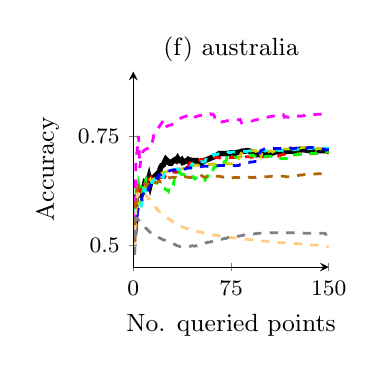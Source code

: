 % This file was created by matlab2tikz v0.0.7.
% Copyright (c) 2008--2010, Nico Schlömer <nico.schloemer@gmail.com>
% All rights reserved.
% 
% The latest updates can be retrieved from
%   http://www.mathworks.com/matlabcentral/fileexchange/22022-matlab2tikz
% where you can also make suggestions and rate matlab2tikz.
% 
\begin{tikzpicture}

% defining custom colors
\definecolor{mycolor1}{rgb}{0.8,0.8,0}
\definecolor{mycolor2}{rgb}{0,1,1}
\definecolor{mycolor3}{rgb}{1,0,1}
\definecolor{mycolor4}{rgb}{1,0.8,0.5}
\definecolor{mycolor5}{rgb}{0.7,0.4,0.01}


\begin{axis}[
footnotesize,
width= 1.6in,
height= 1.6in,
xmin=0, xmax=150,
ymin=0.45, ymax=0.9,
xlabel = {No. queried points},
ylabel = {Accuracy},
title={(f) australia},
ytick={0.5,0.75},
xtick = {0,75,150},
axis on top,
axis y line = left,
axis x line = bottom
%legend entries={$optimal$,$rand$,$IVM$,$maxent$,$QBC2$,$QBC100$,$SVM$},
 %egend style={nodes=right}
]
\addplot [
color=black,
solid,
line width=2.0pt
]
coordinates{ (1,0.524) (2,0.611) (3,0.614) (4,0.617) (5,0.621) (6,0.616) (7,0.622) (8,0.631) (9,0.644) (10,0.642) (11,0.644) (12,0.655) (13,0.641) (14,0.653) (15,0.655) (16,0.657) (17,0.66) (18,0.663) (19,0.659) (20,0.67) (21,0.679) (22,0.684) (23,0.685) (24,0.692) (25,0.698) (26,0.695) (27,0.691) (28,0.689) (29,0.689) (30,0.693) (31,0.695) (32,0.697) (33,0.695) (34,0.7) (35,0.695) (36,0.695) (37,0.697) (38,0.691) (39,0.692) (40,0.694) (41,0.694) (42,0.697) (43,0.694) (44,0.696) (45,0.695) (46,0.694) (47,0.695) (48,0.694) (49,0.695) (50,0.693) (51,0.691) (52,0.69) (53,0.692) (54,0.693) (55,0.695) (56,0.697) (57,0.698) (58,0.699) (59,0.7) (60,0.702) (61,0.703) (62,0.704) (63,0.705) (64,0.707) (65,0.709) (66,0.711) (67,0.711) (68,0.711) (69,0.711) (70,0.711) (71,0.711) (72,0.711) (73,0.712) (74,0.712) (75,0.713) (76,0.713) (77,0.713) (78,0.712) (79,0.713) (80,0.714) (81,0.714) (82,0.715) (83,0.716) (84,0.717) (85,0.717) (86,0.717) (87,0.718) (88,0.718) (89,0.717) (90,0.716) (91,0.715) (92,0.713) (93,0.712) (94,0.709) (95,0.709) (96,0.709) (97,0.709) (98,0.709) (99,0.709) (100,0.71) (101,0.711) (102,0.711) (103,0.71) (104,0.71) (105,0.711) (106,0.712) (107,0.713) (108,0.714) (109,0.715) (110,0.715) (111,0.715) (112,0.715) (113,0.715) (114,0.715) (115,0.715) (116,0.715) (117,0.716) (118,0.717) (119,0.717) (120,0.717) (121,0.717) (122,0.717) (123,0.717) (124,0.718) (125,0.719) (126,0.72) (127,0.72) (128,0.721) (129,0.72) (130,0.721) (131,0.72) (132,0.72) (133,0.719) (134,0.719) (135,0.718) (136,0.718) (137,0.718) (138,0.718) (139,0.718) (140,0.718) (141,0.718) (142,0.718) (143,0.718) (144,0.718) (145,0.718) (146,0.718) (147,0.718) (148,0.718) (149,0.719) (150,0.719)
};

\addplot [
color=red,
dashed,
line width=1.0pt
]
coordinates{ (1,0.511) (2,0.611) (3,0.609) (4,0.618) (5,0.628) (6,0.632) (7,0.635) (8,0.638) (9,0.636) (10,0.644) (11,0.649) (12,0.652) (13,0.65) (14,0.658) (15,0.655) (16,0.654) (17,0.655) (18,0.653) (19,0.654) (20,0.655) (21,0.656) (22,0.657) (23,0.656) (24,0.656) (25,0.662) (26,0.663) (27,0.667) (28,0.668) (29,0.667) (30,0.669) (31,0.669) (32,0.668) (33,0.668) (34,0.668) (35,0.668) (36,0.673) (37,0.673) (38,0.673) (39,0.673) (40,0.68) (41,0.68) (42,0.68) (43,0.689) (44,0.692) (45,0.693) (46,0.692) (47,0.693) (48,0.693) (49,0.693) (50,0.693) (51,0.696) (52,0.698) (53,0.697) (54,0.699) (55,0.699) (56,0.698) (57,0.699) (58,0.699) (59,0.704) (60,0.704) (61,0.703) (62,0.703) (63,0.703) (64,0.702) (65,0.702) (66,0.701) (67,0.702) (68,0.703) (69,0.702) (70,0.703) (71,0.702) (72,0.702) (73,0.702) (74,0.702) (75,0.702) (76,0.702) (77,0.702) (78,0.702) (79,0.702) (80,0.702) (81,0.701) (82,0.702) (83,0.702) (84,0.702) (85,0.704) (86,0.704) (87,0.704) (88,0.704) (89,0.704) (90,0.703) (91,0.703) (92,0.703) (93,0.703) (94,0.702) (95,0.704) (96,0.704) (97,0.703) (98,0.704) (99,0.704) (100,0.704) (101,0.704) (102,0.704) (103,0.705) (104,0.704) (105,0.704) (106,0.704) (107,0.704) (108,0.705) (109,0.706) (110,0.705) (111,0.705) (112,0.706) (113,0.707) (114,0.709) (115,0.709) (116,0.709) (117,0.708) (118,0.708) (119,0.709) (120,0.709) (121,0.708) (122,0.708) (123,0.708) (124,0.709) (125,0.71) (126,0.71) (127,0.71) (128,0.71) (129,0.71) (130,0.711) (131,0.712) (132,0.711) (133,0.711) (134,0.711) (135,0.71) (136,0.711) (137,0.711) (138,0.712) (139,0.712) (140,0.712) (141,0.712) (142,0.713) (143,0.713) (144,0.713) (145,0.713) (146,0.713) (147,0.713) (148,0.713) (149,0.713) (150,0.713)
};

\addplot [
color=green,
dashed,
line width=1.0pt
]
coordinates{ (1,0.544) (2,0.623) (3,0.613) (4,0.644) (5,0.631) (6,0.637) (7,0.621) (8,0.643) (9,0.635) (10,0.659) (11,0.653) (12,0.654) (13,0.65) (14,0.65) (15,0.65) (16,0.649) (17,0.644) (18,0.644) (19,0.64) (20,0.639) (21,0.634) (22,0.632) (23,0.631) (24,0.631) (25,0.628) (26,0.627) (27,0.624) (28,0.644) (29,0.642) (30,0.642) (31,0.641) (32,0.668) (33,0.667) (34,0.667) (35,0.667) (36,0.667) (37,0.663) (38,0.664) (39,0.663) (40,0.664) (41,0.665) (42,0.666) (43,0.664) (44,0.665) (45,0.657) (46,0.658) (47,0.653) (48,0.654) (49,0.657) (50,0.657) (51,0.656) (52,0.656) (53,0.652) (54,0.652) (55,0.65) (56,0.658) (57,0.658) (58,0.673) (59,0.673) (60,0.676) (61,0.674) (62,0.68) (63,0.68) (64,0.689) (65,0.688) (66,0.689) (67,0.687) (68,0.688) (69,0.687) (70,0.693) (71,0.693) (72,0.702) (73,0.701) (74,0.704) (75,0.701) (76,0.703) (77,0.702) (78,0.703) (79,0.702) (80,0.703) (81,0.703) (82,0.705) (83,0.704) (84,0.704) (85,0.702) (86,0.707) (87,0.706) (88,0.706) (89,0.706) (90,0.708) (91,0.707) (92,0.708) (93,0.705) (94,0.705) (95,0.704) (96,0.705) (97,0.704) (98,0.705) (99,0.705) (100,0.705) (101,0.704) (102,0.705) (103,0.705) (104,0.705) (105,0.705) (106,0.705) (107,0.705) (108,0.705) (109,0.703) (110,0.703) (111,0.703) (112,0.704) (113,0.7) (114,0.7) (115,0.699) (116,0.7) (117,0.7) (118,0.7) (119,0.7) (120,0.701) (121,0.7) (122,0.706) (123,0.706) (124,0.709) (125,0.708) (126,0.71) (127,0.709) (128,0.71) (129,0.71) (130,0.71) (131,0.71) (132,0.711) (133,0.711) (134,0.712) (135,0.711) (136,0.711) (137,0.712) (138,0.712) (139,0.711) (140,0.713) (141,0.712) (142,0.712) (143,0.712) (144,0.715) (145,0.714) (146,0.715) (147,0.715) (148,0.715) (149,0.715) (150,0.715)
};

\addplot [
color=mycolor1,
dashed,
line width=1.0pt
]
coordinates{ (1,0.481) (2,0.583) (3,0.595) (4,0.596) (5,0.599) (6,0.602) (7,0.621) (8,0.621) (9,0.636) (10,0.631) (11,0.634) (12,0.648) (13,0.652) (14,0.646) (15,0.649) (16,0.655) (17,0.657) (18,0.658) (19,0.661) (20,0.664) (21,0.665) (22,0.666) (23,0.668) (24,0.669) (25,0.669) (26,0.67) (27,0.672) (28,0.672) (29,0.673) (30,0.674) (31,0.675) (32,0.675) (33,0.675) (34,0.675) (35,0.675) (36,0.675) (37,0.676) (38,0.676) (39,0.677) (40,0.677) (41,0.677) (42,0.678) (43,0.678) (44,0.679) (45,0.684) (46,0.684) (47,0.684) (48,0.685) (49,0.685) (50,0.684) (51,0.685) (52,0.685) (53,0.685) (54,0.686) (55,0.686) (56,0.686) (57,0.686) (58,0.686) (59,0.686) (60,0.686) (61,0.687) (62,0.687) (63,0.687) (64,0.687) (65,0.687) (66,0.687) (67,0.687) (68,0.687) (69,0.688) (70,0.688) (71,0.688) (72,0.688) (73,0.688) (74,0.688) (75,0.688) (76,0.688) (77,0.688) (78,0.689) (79,0.689) (80,0.69) (81,0.7) (82,0.707) (83,0.712) (84,0.715) (85,0.717) (86,0.715) (87,0.716) (88,0.717) (89,0.718) (90,0.718) (91,0.718) (92,0.718) (93,0.718) (94,0.718) (95,0.705) (96,0.712) (97,0.716) (98,0.706) (99,0.713) (100,0.709) (101,0.713) (102,0.713) (103,0.716) (104,0.716) (105,0.717) (106,0.717) (107,0.715) (108,0.717) (109,0.717) (110,0.717) (111,0.718) (112,0.72) (113,0.72) (114,0.72) (115,0.721) (116,0.722) (117,0.722) (118,0.722) (119,0.722) (120,0.723) (121,0.722) (122,0.723) (123,0.723) (124,0.724) (125,0.724) (126,0.724) (127,0.724) (128,0.724) (129,0.724) (130,0.725) (131,0.725) (132,0.725) (133,0.724) (134,0.724) (135,0.724) (136,0.722) (137,0.721) (138,0.718) (139,0.72) (140,0.721) (141,0.722) (142,0.724) (143,0.723) (144,0.722) (145,0.722) (146,0.724) (147,0.724) (148,0.724) (149,0.724) (150,0.725)
};

\addplot [
color=mycolor2,
dashed,
line width=1.0pt
]
coordinates{ (1,0.526) (2,0.596) (3,0.571) (4,0.58) (5,0.581) (6,0.59) (7,0.602) (8,0.628) (9,0.624) (10,0.63) (11,0.634) (12,0.63) (13,0.632) (14,0.644) (15,0.646) (16,0.651) (17,0.644) (18,0.65) (19,0.654) (20,0.657) (21,0.659) (22,0.658) (23,0.656) (24,0.665) (25,0.667) (26,0.671) (27,0.671) (28,0.672) (29,0.672) (30,0.673) (31,0.674) (32,0.675) (33,0.675) (34,0.676) (35,0.675) (36,0.677) (37,0.678) (38,0.678) (39,0.678) (40,0.677) (41,0.677) (42,0.678) (43,0.678) (44,0.678) (45,0.687) (46,0.691) (47,0.69) (48,0.69) (49,0.69) (50,0.691) (51,0.691) (52,0.693) (53,0.692) (54,0.692) (55,0.692) (56,0.701) (57,0.706) (58,0.706) (59,0.704) (60,0.705) (61,0.709) (62,0.707) (63,0.71) (64,0.709) (65,0.71) (66,0.711) (67,0.711) (68,0.713) (69,0.713) (70,0.715) (71,0.715) (72,0.716) (73,0.714) (74,0.714) (75,0.714) (76,0.715) (77,0.715) (78,0.715) (79,0.715) (80,0.715) (81,0.715) (82,0.715) (83,0.716) (84,0.715) (85,0.716) (86,0.716) (87,0.716) (88,0.717) (89,0.717) (90,0.717) (91,0.717) (92,0.716) (93,0.716) (94,0.717) (95,0.717) (96,0.717) (97,0.716) (98,0.717) (99,0.718) (100,0.718) (101,0.717) (102,0.718) (103,0.718) (104,0.718) (105,0.719) (106,0.719) (107,0.719) (108,0.719) (109,0.719) (110,0.719) (111,0.72) (112,0.718) (113,0.719) (114,0.719) (115,0.717) (116,0.718) (117,0.718) (118,0.718) (119,0.719) (120,0.719) (121,0.719) (122,0.72) (123,0.72) (124,0.72) (125,0.721) (126,0.721) (127,0.721) (128,0.721) (129,0.722) (130,0.722) (131,0.722) (132,0.722) (133,0.723) (134,0.722) (135,0.723) (136,0.723) (137,0.723) (138,0.724) (139,0.724) (140,0.724) (141,0.724) (142,0.724) (143,0.724) (144,0.724) (145,0.723) (146,0.724) (147,0.723) (148,0.724) (149,0.724) (150,0.724)
};

\addplot [
color=blue,
dashed,
line width=1.0pt
]
coordinates{ (1,0.495) (2,0.57) (3,0.569) (4,0.591) (5,0.596) (6,0.598) (7,0.617) (8,0.619) (9,0.621) (10,0.629) (11,0.623) (12,0.634) (13,0.637) (14,0.642) (15,0.644) (16,0.648) (17,0.647) (18,0.648) (19,0.659) (20,0.663) (21,0.662) (22,0.664) (23,0.664) (24,0.665) (25,0.669) (26,0.67) (27,0.669) (28,0.672) (29,0.673) (30,0.673) (31,0.674) (32,0.673) (33,0.675) (34,0.674) (35,0.675) (36,0.675) (37,0.674) (38,0.674) (39,0.676) (40,0.676) (41,0.677) (42,0.678) (43,0.678) (44,0.678) (45,0.679) (46,0.679) (47,0.679) (48,0.679) (49,0.68) (50,0.681) (51,0.681) (52,0.681) (53,0.682) (54,0.682) (55,0.682) (56,0.682) (57,0.682) (58,0.682) (59,0.682) (60,0.683) (61,0.683) (62,0.683) (63,0.683) (64,0.683) (65,0.683) (66,0.684) (67,0.684) (68,0.684) (69,0.684) (70,0.684) (71,0.684) (72,0.684) (73,0.684) (74,0.682) (75,0.683) (76,0.684) (77,0.684) (78,0.683) (79,0.683) (80,0.684) (81,0.684) (82,0.686) (83,0.686) (84,0.689) (85,0.689) (86,0.69) (87,0.69) (88,0.691) (89,0.691) (90,0.692) (91,0.692) (92,0.692) (93,0.693) (94,0.693) (95,0.693) (96,0.703) (97,0.713) (98,0.718) (99,0.719) (100,0.721) (101,0.722) (102,0.722) (103,0.722) (104,0.722) (105,0.722) (106,0.723) (107,0.723) (108,0.723) (109,0.723) (110,0.723) (111,0.723) (112,0.723) (113,0.723) (114,0.723) (115,0.724) (116,0.724) (117,0.724) (118,0.723) (119,0.723) (120,0.724) (121,0.724) (122,0.722) (123,0.723) (124,0.723) (125,0.724) (126,0.724) (127,0.725) (128,0.725) (129,0.724) (130,0.725) (131,0.724) (132,0.724) (133,0.724) (134,0.725) (135,0.725) (136,0.725) (137,0.725) (138,0.725) (139,0.725) (140,0.725) (141,0.725) (142,0.725) (143,0.723) (144,0.723) (145,0.722) (146,0.722) (147,0.721) (148,0.719) (149,0.72) (150,0.72)
};

\addplot [
color=mycolor3,
dashed,
line width=1.0pt
]
coordinates{ (1,0.556) (2,0.696) (3,0.72) (4,0.752) (5,0.678) (6,0.705) (7,0.713) (8,0.718) (9,0.72) (10,0.722) (11,0.723) (12,0.725) (13,0.731) (14,0.729) (15,0.743) (16,0.758) (17,0.759) (18,0.766) (19,0.768) (20,0.774) (21,0.778) (22,0.783) (23,0.786) (24,0.771) (25,0.773) (26,0.774) (27,0.776) (28,0.776) (29,0.777) (30,0.779) (31,0.781) (32,0.783) (33,0.785) (34,0.787) (35,0.79) (36,0.792) (37,0.794) (38,0.795) (39,0.796) (40,0.797) (41,0.798) (42,0.799) (43,0.799) (44,0.799) (45,0.8) (46,0.794) (47,0.795) (48,0.796) (49,0.797) (50,0.798) (51,0.799) (52,0.799) (53,0.798) (54,0.798) (55,0.8) (56,0.801) (57,0.801) (58,0.802) (59,0.803) (60,0.801) (61,0.802) (62,0.799) (63,0.79) (64,0.792) (65,0.791) (66,0.785) (67,0.785) (68,0.784) (69,0.785) (70,0.785) (71,0.786) (72,0.787) (73,0.787) (74,0.787) (75,0.787) (76,0.787) (77,0.787) (78,0.788) (79,0.788) (80,0.789) (81,0.789) (82,0.79) (83,0.782) (84,0.783) (85,0.783) (86,0.783) (87,0.784) (88,0.784) (89,0.785) (90,0.786) (91,0.786) (92,0.787) (93,0.788) (94,0.789) (95,0.789) (96,0.791) (97,0.792) (98,0.792) (99,0.793) (100,0.794) (101,0.795) (102,0.795) (103,0.795) (104,0.796) (105,0.796) (106,0.797) (107,0.797) (108,0.798) (109,0.799) (110,0.8) (111,0.8) (112,0.8) (113,0.8) (114,0.8) (115,0.801) (116,0.795) (117,0.796) (118,0.795) (119,0.795) (120,0.795) (121,0.796) (122,0.796) (123,0.797) (124,0.797) (125,0.798) (126,0.797) (127,0.798) (128,0.797) (129,0.798) (130,0.798) (131,0.799) (132,0.799) (133,0.8) (134,0.799) (135,0.799) (136,0.799) (137,0.8) (138,0.8) (139,0.801) (140,0.801) (141,0.802) (142,0.802) (143,0.802) (144,0.802) (145,0.802) (146,0.803) (147,0.802) (148,0.802) (149,0.802) (150,0.802)
};

\addplot [
color=mycolor4,
dashed,
line width=1.0pt
]
coordinates{ (1,0.494) (2,0.576) (3,0.618) (4,0.616) (5,0.625) (6,0.623) (7,0.62) (8,0.617) (9,0.618) (10,0.615) (11,0.608) (12,0.608) (13,0.603) (14,0.601) (15,0.598) (16,0.592) (17,0.588) (18,0.583) (19,0.581) (20,0.578) (21,0.576) (22,0.574) (23,0.572) (24,0.568) (25,0.565) (26,0.563) (27,0.561) (28,0.559) (29,0.558) (30,0.555) (31,0.552) (32,0.55) (33,0.548) (34,0.547) (35,0.546) (36,0.544) (37,0.543) (38,0.542) (39,0.541) (40,0.539) (41,0.539) (42,0.538) (43,0.537) (44,0.536) (45,0.536) (46,0.534) (47,0.534) (48,0.533) (49,0.532) (50,0.531) (51,0.531) (52,0.53) (53,0.53) (54,0.528) (55,0.528) (56,0.527) (57,0.527) (58,0.526) (59,0.526) (60,0.525) (61,0.524) (62,0.524) (63,0.523) (64,0.523) (65,0.523) (66,0.521) (67,0.521) (68,0.52) (69,0.52) (70,0.52) (71,0.519) (72,0.519) (73,0.519) (74,0.518) (75,0.518) (76,0.518) (77,0.517) (78,0.517) (79,0.517) (80,0.516) (81,0.516) (82,0.516) (83,0.515) (84,0.515) (85,0.515) (86,0.514) (87,0.514) (88,0.514) (89,0.513) (90,0.513) (91,0.513) (92,0.513) (93,0.512) (94,0.512) (95,0.512) (96,0.511) (97,0.511) (98,0.51) (99,0.51) (100,0.51) (101,0.51) (102,0.509) (103,0.509) (104,0.509) (105,0.508) (106,0.508) (107,0.508) (108,0.507) (109,0.507) (110,0.507) (111,0.507) (112,0.506) (113,0.506) (114,0.506) (115,0.506) (116,0.506) (117,0.506) (118,0.505) (119,0.505) (120,0.505) (121,0.505) (122,0.505) (123,0.504) (124,0.504) (125,0.504) (126,0.504) (127,0.503) (128,0.503) (129,0.503) (130,0.503) (131,0.502) (132,0.502) (133,0.502) (134,0.502) (135,0.502) (136,0.501) (137,0.501) (138,0.501) (139,0.501) (140,0.5) (141,0.5) (142,0.5) (143,0.499) (144,0.499) (145,0.499) (146,0.498) (147,0.498) (148,0.497) (149,0.497) (150,0.496)
};

\addplot [
color=mycolor5,
dashed,
line width=1.0pt
]
coordinates{ (1,0.508) (2,0.621) (3,0.626) (4,0.64) (5,0.643) (6,0.649) (7,0.648) (8,0.643) (9,0.643) (10,0.637) (11,0.641) (12,0.644) (13,0.64) (14,0.645) (15,0.644) (16,0.647) (17,0.644) (18,0.644) (19,0.647) (20,0.648) (21,0.646) (22,0.647) (23,0.648) (24,0.65) (25,0.653) (26,0.655) (27,0.656) (28,0.655) (29,0.656) (30,0.657) (31,0.657) (32,0.657) (33,0.657) (34,0.655) (35,0.657) (36,0.656) (37,0.656) (38,0.656) (39,0.657) (40,0.658) (41,0.657) (42,0.657) (43,0.656) (44,0.656) (45,0.657) (46,0.657) (47,0.657) (48,0.658) (49,0.658) (50,0.659) (51,0.659) (52,0.66) (53,0.66) (54,0.657) (55,0.657) (56,0.658) (57,0.658) (58,0.658) (59,0.657) (60,0.658) (61,0.657) (62,0.658) (63,0.659) (64,0.659) (65,0.659) (66,0.659) (67,0.658) (68,0.658) (69,0.657) (70,0.658) (71,0.656) (72,0.656) (73,0.655) (74,0.655) (75,0.654) (76,0.655) (77,0.656) (78,0.656) (79,0.656) (80,0.656) (81,0.656) (82,0.657) (83,0.657) (84,0.657) (85,0.657) (86,0.657) (87,0.657) (88,0.656) (89,0.657) (90,0.656) (91,0.656) (92,0.656) (93,0.657) (94,0.656) (95,0.657) (96,0.657) (97,0.658) (98,0.658) (99,0.658) (100,0.658) (101,0.658) (102,0.658) (103,0.658) (104,0.658) (105,0.659) (106,0.659) (107,0.658) (108,0.658) (109,0.658) (110,0.659) (111,0.659) (112,0.659) (113,0.659) (114,0.659) (115,0.659) (116,0.659) (117,0.658) (118,0.658) (119,0.658) (120,0.658) (121,0.658) (122,0.658) (123,0.659) (124,0.66) (125,0.66) (126,0.661) (127,0.661) (128,0.662) (129,0.662) (130,0.662) (131,0.663) (132,0.663) (133,0.663) (134,0.663) (135,0.663) (136,0.664) (137,0.664) (138,0.664) (139,0.664) (140,0.664) (141,0.665) (142,0.665) (143,0.665) (144,0.665) (145,0.665) (146,0.665) (147,0.665) (148,0.665) (149,0.665) (150,0.665)
};

\addplot [
color=gray,
dashed,
line width=1.0pt
]
coordinates{ (1,0.478) (2,0.562) (3,0.562) (4,0.559) (5,0.555) (6,0.551) (7,0.548) (8,0.544) (9,0.541) (10,0.539) (11,0.536) (12,0.533) (13,0.53) (14,0.527) (15,0.526) (16,0.524) (17,0.522) (18,0.52) (19,0.519) (20,0.517) (21,0.516) (22,0.514) (23,0.513) (24,0.512) (25,0.51) (26,0.509) (27,0.508) (28,0.506) (29,0.505) (30,0.504) (31,0.503) (32,0.502) (33,0.5) (34,0.499) (35,0.498) (36,0.497) (37,0.497) (38,0.496) (39,0.497) (40,0.497) (41,0.498) (42,0.498) (43,0.498) (44,0.498) (45,0.499) (46,0.499) (47,0.498) (48,0.499) (49,0.499) (50,0.501) (51,0.502) (52,0.502) (53,0.503) (54,0.504) (55,0.505) (56,0.506) (57,0.507) (58,0.507) (59,0.508) (60,0.508) (61,0.509) (62,0.509) (63,0.51) (64,0.511) (65,0.512) (66,0.513) (67,0.514) (68,0.514) (69,0.515) (70,0.516) (71,0.516) (72,0.517) (73,0.518) (74,0.518) (75,0.519) (76,0.519) (77,0.52) (78,0.52) (79,0.52) (80,0.521) (81,0.521) (82,0.522) (83,0.522) (84,0.523) (85,0.524) (86,0.524) (87,0.524) (88,0.524) (89,0.525) (90,0.525) (91,0.526) (92,0.526) (93,0.526) (94,0.527) (95,0.527) (96,0.528) (97,0.528) (98,0.528) (99,0.528) (100,0.528) (101,0.528) (102,0.529) (103,0.529) (104,0.529) (105,0.529) (106,0.529) (107,0.529) (108,0.529) (109,0.529) (110,0.529) (111,0.529) (112,0.529) (113,0.529) (114,0.529) (115,0.529) (116,0.529) (117,0.529) (118,0.529) (119,0.529) (120,0.529) (121,0.529) (122,0.529) (123,0.529) (124,0.529) (125,0.529) (126,0.529) (127,0.529) (128,0.529) (129,0.529) (130,0.529) (131,0.528) (132,0.528) (133,0.528) (134,0.528) (135,0.528) (136,0.528) (137,0.528) (138,0.528) (139,0.528) (140,0.528) (141,0.528) (142,0.528) (143,0.528) (144,0.528) (145,0.528) (146,0.528) (147,0.528) (148,0.524) (149,0.517) (150,0.511)
};

\end{axis}
\end{tikzpicture}
